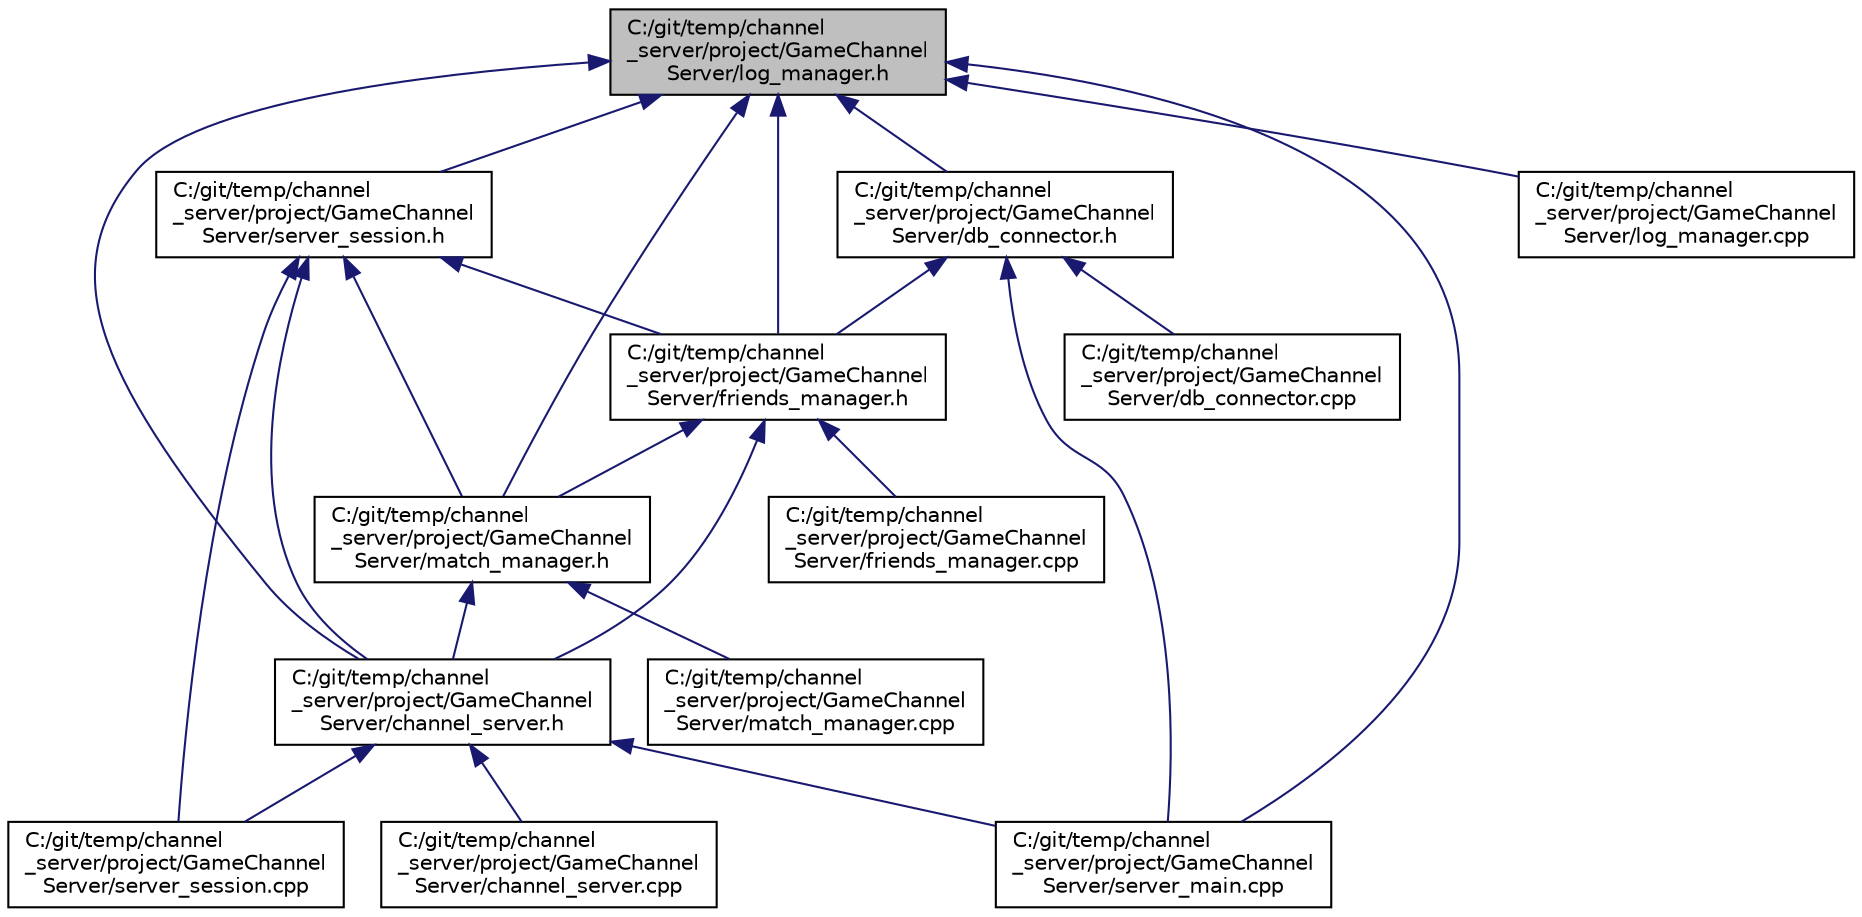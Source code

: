 digraph "C:/git/temp/channel_server/project/GameChannelServer/log_manager.h"
{
  edge [fontname="Helvetica",fontsize="10",labelfontname="Helvetica",labelfontsize="10"];
  node [fontname="Helvetica",fontsize="10",shape=record];
  Node45 [label="C:/git/temp/channel\l_server/project/GameChannel\lServer/log_manager.h",height=0.2,width=0.4,color="black", fillcolor="grey75", style="filled", fontcolor="black"];
  Node45 -> Node46 [dir="back",color="midnightblue",fontsize="10",style="solid",fontname="Helvetica"];
  Node46 [label="C:/git/temp/channel\l_server/project/GameChannel\lServer/server_session.h",height=0.2,width=0.4,color="black", fillcolor="white", style="filled",URL="$server__session_8h.html"];
  Node46 -> Node47 [dir="back",color="midnightblue",fontsize="10",style="solid",fontname="Helvetica"];
  Node47 [label="C:/git/temp/channel\l_server/project/GameChannel\lServer/channel_server.h",height=0.2,width=0.4,color="black", fillcolor="white", style="filled",URL="$channel__server_8h.html"];
  Node47 -> Node48 [dir="back",color="midnightblue",fontsize="10",style="solid",fontname="Helvetica"];
  Node48 [label="C:/git/temp/channel\l_server/project/GameChannel\lServer/channel_server.cpp",height=0.2,width=0.4,color="black", fillcolor="white", style="filled",URL="$channel__server_8cpp.html"];
  Node47 -> Node49 [dir="back",color="midnightblue",fontsize="10",style="solid",fontname="Helvetica"];
  Node49 [label="C:/git/temp/channel\l_server/project/GameChannel\lServer/server_main.cpp",height=0.2,width=0.4,color="black", fillcolor="white", style="filled",URL="$server__main_8cpp.html"];
  Node47 -> Node50 [dir="back",color="midnightblue",fontsize="10",style="solid",fontname="Helvetica"];
  Node50 [label="C:/git/temp/channel\l_server/project/GameChannel\lServer/server_session.cpp",height=0.2,width=0.4,color="black", fillcolor="white", style="filled",URL="$server__session_8cpp.html"];
  Node46 -> Node51 [dir="back",color="midnightblue",fontsize="10",style="solid",fontname="Helvetica"];
  Node51 [label="C:/git/temp/channel\l_server/project/GameChannel\lServer/friends_manager.h",height=0.2,width=0.4,color="black", fillcolor="white", style="filled",URL="$friends__manager_8h.html"];
  Node51 -> Node47 [dir="back",color="midnightblue",fontsize="10",style="solid",fontname="Helvetica"];
  Node51 -> Node52 [dir="back",color="midnightblue",fontsize="10",style="solid",fontname="Helvetica"];
  Node52 [label="C:/git/temp/channel\l_server/project/GameChannel\lServer/match_manager.h",height=0.2,width=0.4,color="black", fillcolor="white", style="filled",URL="$match__manager_8h.html"];
  Node52 -> Node47 [dir="back",color="midnightblue",fontsize="10",style="solid",fontname="Helvetica"];
  Node52 -> Node53 [dir="back",color="midnightblue",fontsize="10",style="solid",fontname="Helvetica"];
  Node53 [label="C:/git/temp/channel\l_server/project/GameChannel\lServer/match_manager.cpp",height=0.2,width=0.4,color="black", fillcolor="white", style="filled",URL="$match__manager_8cpp.html"];
  Node51 -> Node54 [dir="back",color="midnightblue",fontsize="10",style="solid",fontname="Helvetica"];
  Node54 [label="C:/git/temp/channel\l_server/project/GameChannel\lServer/friends_manager.cpp",height=0.2,width=0.4,color="black", fillcolor="white", style="filled",URL="$friends__manager_8cpp.html"];
  Node46 -> Node52 [dir="back",color="midnightblue",fontsize="10",style="solid",fontname="Helvetica"];
  Node46 -> Node50 [dir="back",color="midnightblue",fontsize="10",style="solid",fontname="Helvetica"];
  Node45 -> Node51 [dir="back",color="midnightblue",fontsize="10",style="solid",fontname="Helvetica"];
  Node45 -> Node55 [dir="back",color="midnightblue",fontsize="10",style="solid",fontname="Helvetica"];
  Node55 [label="C:/git/temp/channel\l_server/project/GameChannel\lServer/db_connector.h",height=0.2,width=0.4,color="black", fillcolor="white", style="filled",URL="$db__connector_8h.html"];
  Node55 -> Node51 [dir="back",color="midnightblue",fontsize="10",style="solid",fontname="Helvetica"];
  Node55 -> Node56 [dir="back",color="midnightblue",fontsize="10",style="solid",fontname="Helvetica"];
  Node56 [label="C:/git/temp/channel\l_server/project/GameChannel\lServer/db_connector.cpp",height=0.2,width=0.4,color="black", fillcolor="white", style="filled",URL="$db__connector_8cpp.html"];
  Node55 -> Node49 [dir="back",color="midnightblue",fontsize="10",style="solid",fontname="Helvetica"];
  Node45 -> Node52 [dir="back",color="midnightblue",fontsize="10",style="solid",fontname="Helvetica"];
  Node45 -> Node47 [dir="back",color="midnightblue",fontsize="10",style="solid",fontname="Helvetica"];
  Node45 -> Node57 [dir="back",color="midnightblue",fontsize="10",style="solid",fontname="Helvetica"];
  Node57 [label="C:/git/temp/channel\l_server/project/GameChannel\lServer/log_manager.cpp",height=0.2,width=0.4,color="black", fillcolor="white", style="filled",URL="$log__manager_8cpp.html"];
  Node45 -> Node49 [dir="back",color="midnightblue",fontsize="10",style="solid",fontname="Helvetica"];
}
